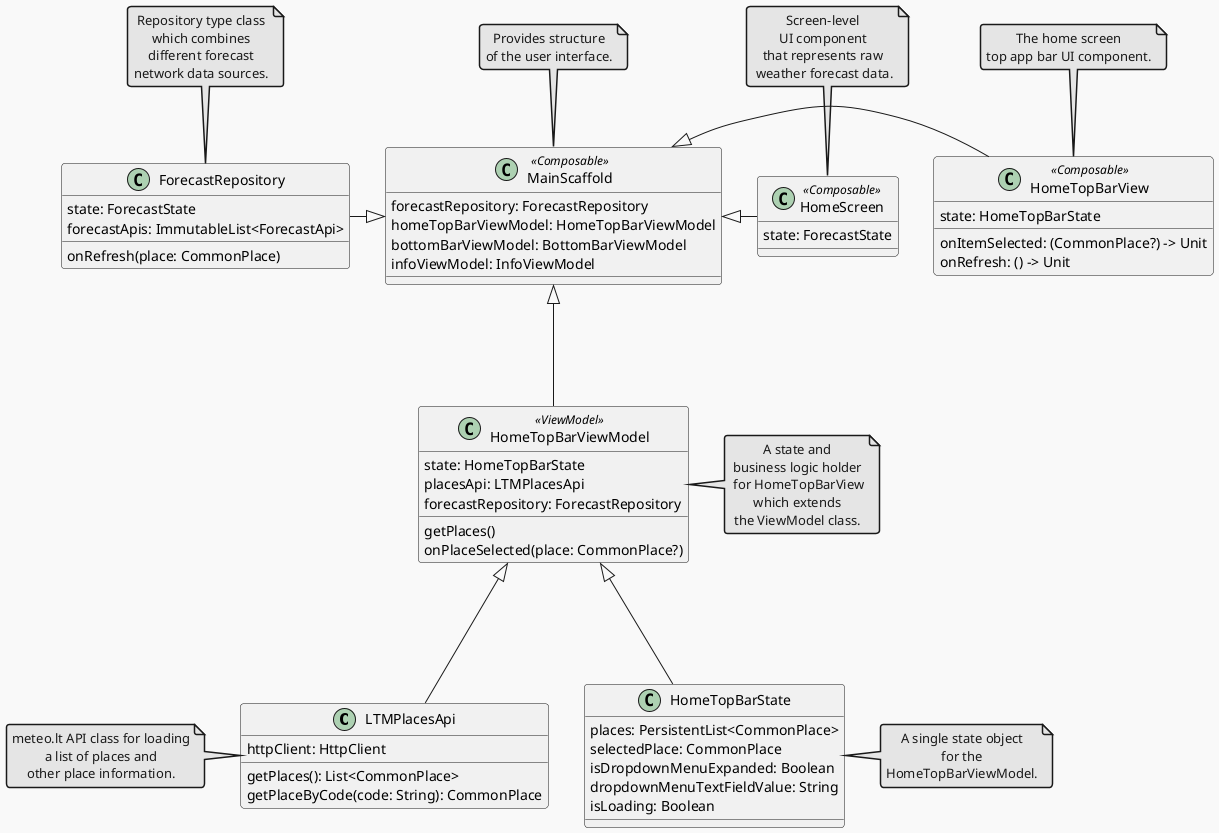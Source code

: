 ```plantuml
@startuml
!theme mars
skinparam noteTextAlignment center

class "LTMPlacesApi" {
    httpClient: HttpClient
    getPlaces(): List<CommonPlace>
    getPlaceByCode(code: String): CommonPlace
}
class "ForecastRepository" {
    state: ForecastState
    forecastApis: ImmutableList<ForecastApi>
	onRefresh(place: CommonPlace)
}
class "HomeTopBarViewModel" << ViewModel >> {
    state: HomeTopBarState
    placesApi: LTMPlacesApi
	forecastRepository: ForecastRepository
___
	getPlaces()
	onPlaceSelected(place: CommonPlace?)
}
class "HomeTopBarState" {
    places: PersistentList<CommonPlace>
	selectedPlace: CommonPlace
	isDropdownMenuExpanded: Boolean
	dropdownMenuTextFieldValue: String
	isLoading: Boolean
}

class MainScaffold << Composable >> {
forecastRepository: ForecastRepository
homeTopBarViewModel: HomeTopBarViewModel
bottomBarViewModel: BottomBarViewModel
infoViewModel: InfoViewModel
}

class HomeScreen << Composable >> {
    state: ForecastState
}
class HomeTopBarView << Composable >> {
state: HomeTopBarState
onItemSelected: (CommonPlace?) -> Unit
onRefresh: () -> Unit
}

note top of "MainScaffold" : Provides structure\nof the user interface.
note top of "HomeTopBarView" : The home screen\ntop app bar UI component.
note top of "HomeScreen" : Screen-level\nUI component\nthat represents raw\n weather forecast data.
note top of "ForecastRepository" : Repository type class\nwhich combines\ndifferent forecast\nnetwork data sources.
note right of "HomeTopBarViewModel" : A state and\nbusiness logic holder\n for HomeTopBarView\nwhich extends\nthe ViewModel class.
note left of "LTMPlacesApi" : meteo.lt API class for loading\na list of places and\nother place information.
note right of "HomeTopBarState" : A single state object\nfor the\nHomeTopBarViewModel.


"MainScaffold" <|--right- "HomeScreen"
"MainScaffold" <|--right- "HomeTopBarView"
"MainScaffold" <|--left- "ForecastRepository"
"MainScaffold" <|--- "HomeTopBarViewModel"
"HomeTopBarViewModel" <|--- "HomeTopBarState"
"HomeTopBarViewModel" <|--- "LTMPlacesApi"
@enduml
```
